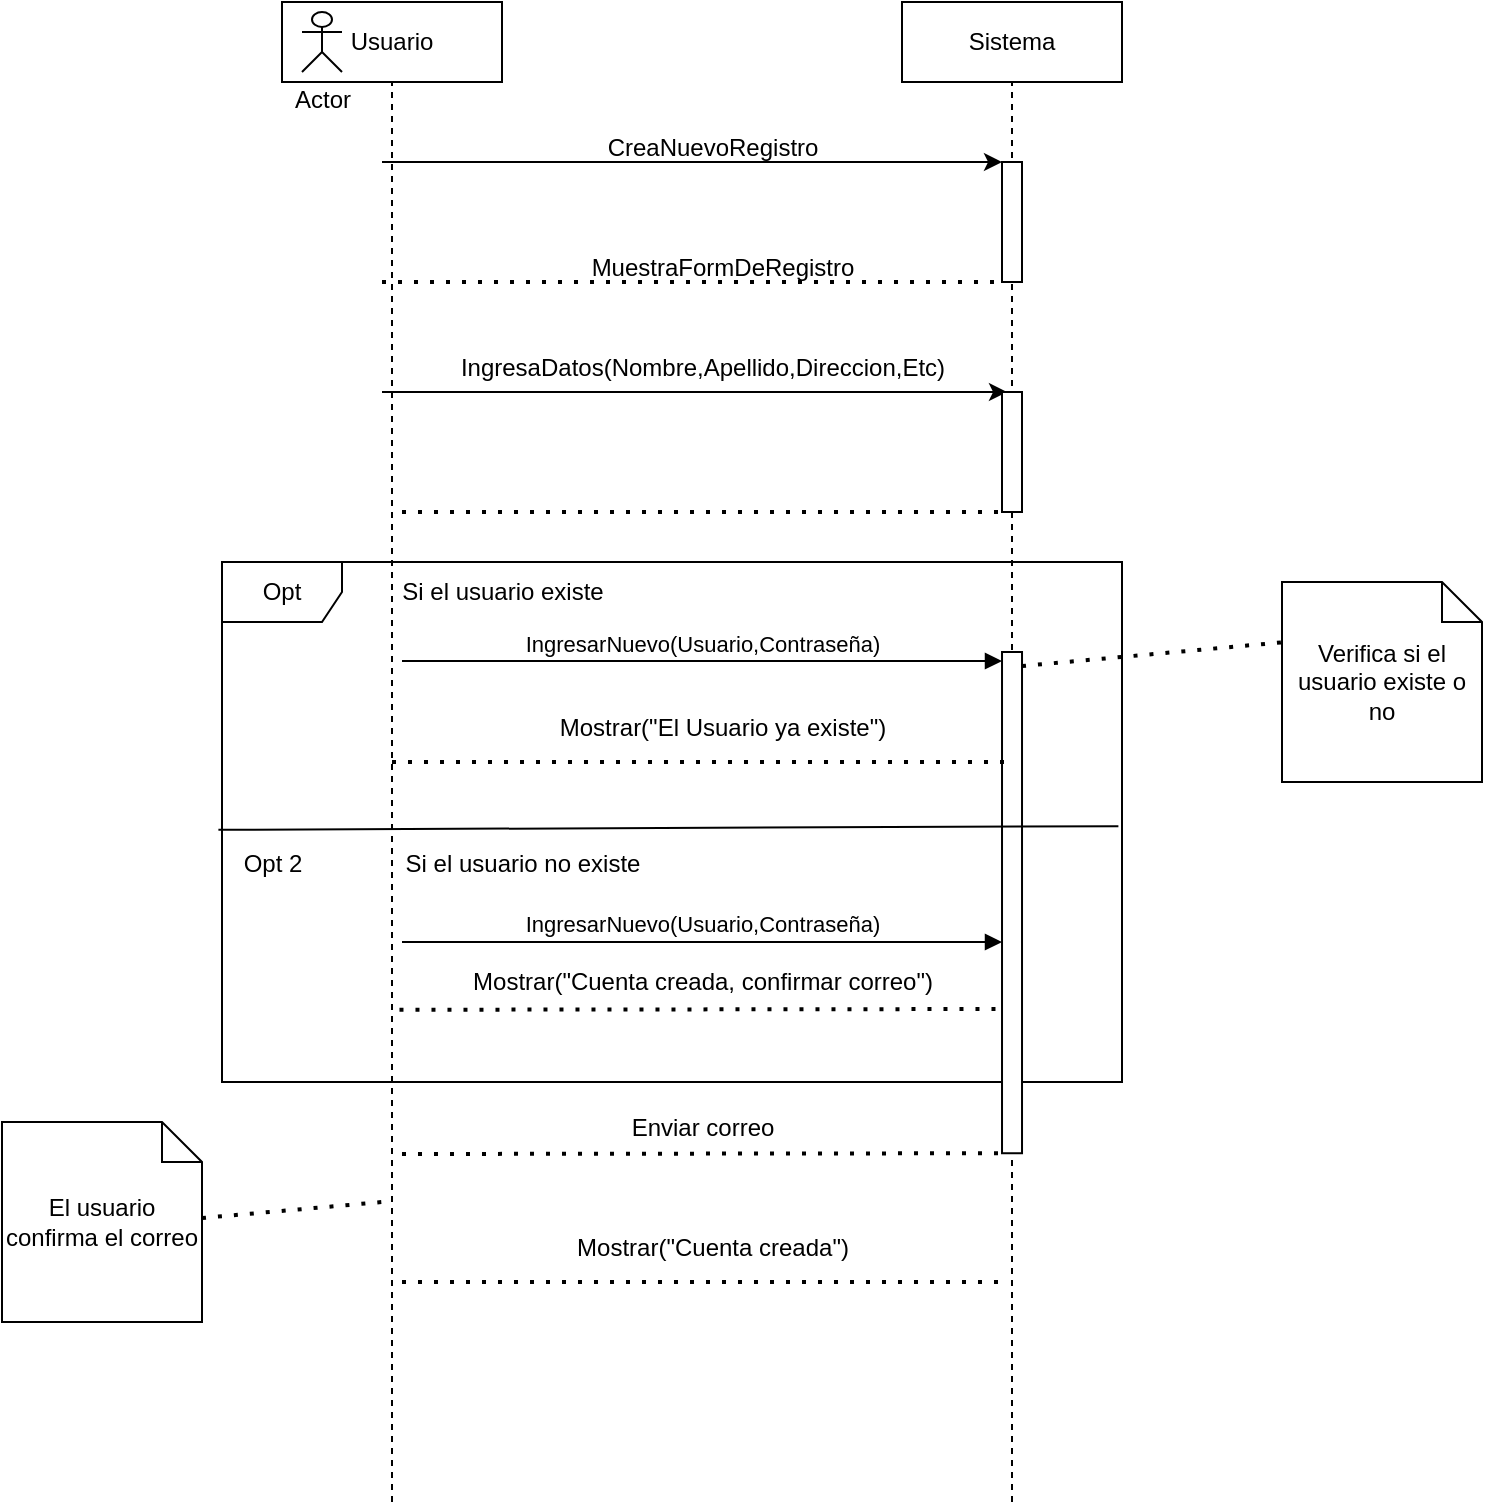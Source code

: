 <mxfile version="24.7.17">
  <diagram name="Página-1" id="3vzuqi51CTYV-om-FRnV">
    <mxGraphModel grid="1" page="1" gridSize="10" guides="1" tooltips="1" connect="1" arrows="1" fold="1" pageScale="1" pageWidth="827" pageHeight="1169" math="0" shadow="0">
      <root>
        <mxCell id="0" />
        <mxCell id="1" parent="0" />
        <mxCell id="qtmXfqeRm_u3KYvekXxL-1" value="Usuario" style="rounded=0;whiteSpace=wrap;html=1;" vertex="1" parent="1">
          <mxGeometry x="150" y="80" width="110" height="40" as="geometry" />
        </mxCell>
        <mxCell id="qtmXfqeRm_u3KYvekXxL-2" value="Sistema" style="rounded=0;whiteSpace=wrap;html=1;" vertex="1" parent="1">
          <mxGeometry x="460" y="80" width="110" height="40" as="geometry" />
        </mxCell>
        <mxCell id="qtmXfqeRm_u3KYvekXxL-3" value="" style="endArrow=none;dashed=1;html=1;rounded=0;entryX=0.5;entryY=1;entryDx=0;entryDy=0;" edge="1" parent="1" target="qtmXfqeRm_u3KYvekXxL-2">
          <mxGeometry width="50" height="50" relative="1" as="geometry">
            <mxPoint x="515" y="830" as="sourcePoint" />
            <mxPoint x="440" y="220" as="targetPoint" />
          </mxGeometry>
        </mxCell>
        <mxCell id="qtmXfqeRm_u3KYvekXxL-4" value="" style="endArrow=none;dashed=1;html=1;rounded=0;entryX=0.5;entryY=1;entryDx=0;entryDy=0;" edge="1" parent="1" target="qtmXfqeRm_u3KYvekXxL-1">
          <mxGeometry width="50" height="50" relative="1" as="geometry">
            <mxPoint x="205" y="830" as="sourcePoint" />
            <mxPoint x="440" y="220" as="targetPoint" />
          </mxGeometry>
        </mxCell>
        <mxCell id="qtmXfqeRm_u3KYvekXxL-5" value="" style="endArrow=classic;html=1;rounded=0;entryX=0;entryY=1;entryDx=0;entryDy=0;" edge="1" parent="1" target="qtmXfqeRm_u3KYvekXxL-6">
          <mxGeometry width="50" height="50" relative="1" as="geometry">
            <mxPoint x="200" y="160" as="sourcePoint" />
            <mxPoint x="610" y="167.5" as="targetPoint" />
          </mxGeometry>
        </mxCell>
        <mxCell id="qtmXfqeRm_u3KYvekXxL-6" value="" style="rounded=0;whiteSpace=wrap;html=1;rotation=90;" vertex="1" parent="1">
          <mxGeometry x="485" y="185" width="60" height="10" as="geometry" />
        </mxCell>
        <mxCell id="qtmXfqeRm_u3KYvekXxL-12" value="CreaNuevoRegistro&lt;div&gt;&lt;br&gt;&lt;/div&gt;" style="text;html=1;align=center;verticalAlign=middle;resizable=0;points=[];autosize=1;strokeColor=none;fillColor=none;" vertex="1" parent="1">
          <mxGeometry x="300" y="140" width="130" height="40" as="geometry" />
        </mxCell>
        <mxCell id="qtmXfqeRm_u3KYvekXxL-13" value="" style="endArrow=none;dashed=1;html=1;dashPattern=1 3;strokeWidth=2;rounded=0;entryX=1;entryY=1;entryDx=0;entryDy=0;" edge="1" parent="1" target="qtmXfqeRm_u3KYvekXxL-6">
          <mxGeometry width="50" height="50" relative="1" as="geometry">
            <mxPoint x="200" y="220" as="sourcePoint" />
            <mxPoint x="440" y="220" as="targetPoint" />
          </mxGeometry>
        </mxCell>
        <mxCell id="qtmXfqeRm_u3KYvekXxL-14" value="MuestraFormDeRegistro" style="text;html=1;align=center;verticalAlign=middle;resizable=0;points=[];autosize=1;strokeColor=none;fillColor=none;" vertex="1" parent="1">
          <mxGeometry x="295" y="198" width="150" height="30" as="geometry" />
        </mxCell>
        <mxCell id="qtmXfqeRm_u3KYvekXxL-17" value="" style="endArrow=classic;html=1;rounded=0;entryX=0;entryY=0.75;entryDx=0;entryDy=0;" edge="1" parent="1" target="qtmXfqeRm_u3KYvekXxL-18">
          <mxGeometry width="50" height="50" relative="1" as="geometry">
            <mxPoint x="200" y="275" as="sourcePoint" />
            <mxPoint x="496" y="282.02" as="targetPoint" />
          </mxGeometry>
        </mxCell>
        <mxCell id="qtmXfqeRm_u3KYvekXxL-18" value="" style="rounded=0;whiteSpace=wrap;html=1;rotation=90;" vertex="1" parent="1">
          <mxGeometry x="485" y="300" width="60" height="10" as="geometry" />
        </mxCell>
        <mxCell id="qtmXfqeRm_u3KYvekXxL-21" value="IngresaDatos(Nombre,Apellido,Direccion,Etc)" style="text;html=1;align=center;verticalAlign=middle;resizable=0;points=[];autosize=1;strokeColor=none;fillColor=none;" vertex="1" parent="1">
          <mxGeometry x="225" y="248" width="270" height="30" as="geometry" />
        </mxCell>
        <mxCell id="qtmXfqeRm_u3KYvekXxL-27" value="Verifica si el usuario existe o no" style="shape=note;size=20;whiteSpace=wrap;html=1;" vertex="1" parent="1">
          <mxGeometry x="650" y="370" width="100" height="100" as="geometry" />
        </mxCell>
        <mxCell id="qtmXfqeRm_u3KYvekXxL-29" value="" style="endArrow=none;dashed=1;html=1;dashPattern=1 3;strokeWidth=2;rounded=0;entryX=1;entryY=1;entryDx=0;entryDy=0;" edge="1" parent="1" target="qtmXfqeRm_u3KYvekXxL-18">
          <mxGeometry width="50" height="50" relative="1" as="geometry">
            <mxPoint x="210" y="335" as="sourcePoint" />
            <mxPoint x="450" y="320" as="targetPoint" />
          </mxGeometry>
        </mxCell>
        <mxCell id="qtmXfqeRm_u3KYvekXxL-30" value="Actor" style="shape=umlActor;verticalLabelPosition=bottom;verticalAlign=top;html=1;outlineConnect=0;" vertex="1" parent="1">
          <mxGeometry x="160" y="85" width="20" height="30" as="geometry" />
        </mxCell>
        <mxCell id="qtmXfqeRm_u3KYvekXxL-31" value="Opt" style="shape=umlFrame;whiteSpace=wrap;html=1;pointerEvents=0;" vertex="1" parent="1">
          <mxGeometry x="120" y="360" width="450" height="260" as="geometry" />
        </mxCell>
        <mxCell id="qtmXfqeRm_u3KYvekXxL-32" value="IngresarNuevo(Usuario,Contraseña)" style="html=1;verticalAlign=bottom;endArrow=block;curved=0;rounded=0;" edge="1" parent="1">
          <mxGeometry width="80" relative="1" as="geometry">
            <mxPoint x="210" y="409.5" as="sourcePoint" />
            <mxPoint x="510" y="409.5" as="targetPoint" />
          </mxGeometry>
        </mxCell>
        <mxCell id="qtmXfqeRm_u3KYvekXxL-33" value="" style="rounded=0;whiteSpace=wrap;html=1;rotation=90;" vertex="1" parent="1">
          <mxGeometry x="389.7" y="525.31" width="250.62" height="10" as="geometry" />
        </mxCell>
        <mxCell id="qtmXfqeRm_u3KYvekXxL-35" value="Si el usuario existe" style="text;html=1;align=center;verticalAlign=middle;resizable=0;points=[];autosize=1;strokeColor=none;fillColor=none;" vertex="1" parent="1">
          <mxGeometry x="200" y="360" width="120" height="30" as="geometry" />
        </mxCell>
        <mxCell id="qtmXfqeRm_u3KYvekXxL-36" value="" style="endArrow=none;dashed=1;html=1;dashPattern=1 3;strokeWidth=2;rounded=0;entryX=1;entryY=1;entryDx=0;entryDy=0;" edge="1" parent="1">
          <mxGeometry width="50" height="50" relative="1" as="geometry">
            <mxPoint x="205" y="460" as="sourcePoint" />
            <mxPoint x="515" y="460" as="targetPoint" />
          </mxGeometry>
        </mxCell>
        <mxCell id="qtmXfqeRm_u3KYvekXxL-37" value="Mostrar(&quot;El Usuario ya existe&quot;)" style="text;html=1;align=center;verticalAlign=middle;resizable=0;points=[];autosize=1;strokeColor=none;fillColor=none;" vertex="1" parent="1">
          <mxGeometry x="275" y="428" width="190" height="30" as="geometry" />
        </mxCell>
        <mxCell id="qtmXfqeRm_u3KYvekXxL-38" value="" style="endArrow=none;html=1;rounded=0;exitX=-0.004;exitY=0.515;exitDx=0;exitDy=0;exitPerimeter=0;entryX=0.996;entryY=0.508;entryDx=0;entryDy=0;entryPerimeter=0;" edge="1" parent="1" source="qtmXfqeRm_u3KYvekXxL-31" target="qtmXfqeRm_u3KYvekXxL-31">
          <mxGeometry relative="1" as="geometry">
            <mxPoint x="330" y="600" as="sourcePoint" />
            <mxPoint x="490" y="600" as="targetPoint" />
          </mxGeometry>
        </mxCell>
        <mxCell id="qtmXfqeRm_u3KYvekXxL-40" value="Opt 2" style="text;html=1;align=center;verticalAlign=middle;resizable=0;points=[];autosize=1;strokeColor=none;fillColor=none;" vertex="1" parent="1">
          <mxGeometry x="120" y="496.25" width="50" height="30" as="geometry" />
        </mxCell>
        <mxCell id="qtmXfqeRm_u3KYvekXxL-42" value="IngresarNuevo(Usuario,Contraseña)" style="html=1;verticalAlign=bottom;endArrow=block;curved=0;rounded=0;" edge="1" parent="1">
          <mxGeometry width="80" relative="1" as="geometry">
            <mxPoint x="210" y="550" as="sourcePoint" />
            <mxPoint x="510" y="550" as="targetPoint" />
            <mxPoint as="offset" />
          </mxGeometry>
        </mxCell>
        <mxCell id="qtmXfqeRm_u3KYvekXxL-43" value="" style="endArrow=none;dashed=1;html=1;dashPattern=1 3;strokeWidth=2;rounded=0;entryX=1;entryY=0.75;entryDx=0;entryDy=0;" edge="1" parent="1">
          <mxGeometry width="50" height="50" relative="1" as="geometry">
            <mxPoint x="208.74" y="583.88" as="sourcePoint" />
            <mxPoint x="511.25" y="583.5" as="targetPoint" />
          </mxGeometry>
        </mxCell>
        <mxCell id="qtmXfqeRm_u3KYvekXxL-44" value="Si el usuario no existe" style="text;html=1;align=center;verticalAlign=middle;resizable=0;points=[];autosize=1;strokeColor=none;fillColor=none;" vertex="1" parent="1">
          <mxGeometry x="200" y="496.25" width="140" height="30" as="geometry" />
        </mxCell>
        <mxCell id="qtmXfqeRm_u3KYvekXxL-45" value="Enviar correo" style="text;html=1;align=center;verticalAlign=middle;resizable=0;points=[];autosize=1;strokeColor=none;fillColor=none;" vertex="1" parent="1">
          <mxGeometry x="315" y="628" width="90" height="30" as="geometry" />
        </mxCell>
        <mxCell id="qtmXfqeRm_u3KYvekXxL-46" value="Mostrar(&quot;Cuenta creada, confirmar correo&quot;)" style="text;html=1;align=center;verticalAlign=middle;resizable=0;points=[];autosize=1;strokeColor=none;fillColor=none;" vertex="1" parent="1">
          <mxGeometry x="235" y="555" width="250" height="30" as="geometry" />
        </mxCell>
        <mxCell id="qtmXfqeRm_u3KYvekXxL-47" value="" style="endArrow=none;dashed=1;html=1;dashPattern=1 3;strokeWidth=2;rounded=0;entryX=1;entryY=1;entryDx=0;entryDy=0;" edge="1" parent="1" target="qtmXfqeRm_u3KYvekXxL-33">
          <mxGeometry width="50" height="50" relative="1" as="geometry">
            <mxPoint x="210" y="656" as="sourcePoint" />
            <mxPoint x="440" y="570" as="targetPoint" />
          </mxGeometry>
        </mxCell>
        <mxCell id="qtmXfqeRm_u3KYvekXxL-48" value="" style="endArrow=none;dashed=1;html=1;dashPattern=1 3;strokeWidth=2;rounded=0;entryX=0.02;entryY=0.3;entryDx=0;entryDy=0;entryPerimeter=0;exitX=0.028;exitY=0.001;exitDx=0;exitDy=0;exitPerimeter=0;" edge="1" parent="1" source="qtmXfqeRm_u3KYvekXxL-33" target="qtmXfqeRm_u3KYvekXxL-27">
          <mxGeometry width="50" height="50" relative="1" as="geometry">
            <mxPoint x="390" y="390" as="sourcePoint" />
            <mxPoint x="440" y="340" as="targetPoint" />
          </mxGeometry>
        </mxCell>
        <mxCell id="JnsaCdNFXt9n72vaLbhK-3" value="" style="endArrow=none;dashed=1;html=1;dashPattern=1 3;strokeWidth=2;rounded=0;" edge="1" parent="1">
          <mxGeometry width="50" height="50" relative="1" as="geometry">
            <mxPoint x="210" y="720" as="sourcePoint" />
            <mxPoint x="510" y="720" as="targetPoint" />
          </mxGeometry>
        </mxCell>
        <mxCell id="JnsaCdNFXt9n72vaLbhK-4" value="Mostrar(&quot;Cuenta creada&quot;)" style="text;html=1;align=center;verticalAlign=middle;resizable=0;points=[];autosize=1;strokeColor=none;fillColor=none;" vertex="1" parent="1">
          <mxGeometry x="284.7" y="688" width="160" height="30" as="geometry" />
        </mxCell>
        <mxCell id="m9i6zZB4paTBu4kcUi9q-1" value="El usuario confirma el correo" style="shape=note;size=20;whiteSpace=wrap;html=1;" vertex="1" parent="1">
          <mxGeometry x="10" y="640" width="100" height="100" as="geometry" />
        </mxCell>
        <mxCell id="m9i6zZB4paTBu4kcUi9q-2" value="" style="endArrow=none;dashed=1;html=1;dashPattern=1 3;strokeWidth=2;rounded=0;exitX=0.028;exitY=0.001;exitDx=0;exitDy=0;exitPerimeter=0;" edge="1" parent="1">
          <mxGeometry width="50" height="50" relative="1" as="geometry">
            <mxPoint x="110" y="688" as="sourcePoint" />
            <mxPoint x="200" y="680" as="targetPoint" />
          </mxGeometry>
        </mxCell>
      </root>
    </mxGraphModel>
  </diagram>
</mxfile>
